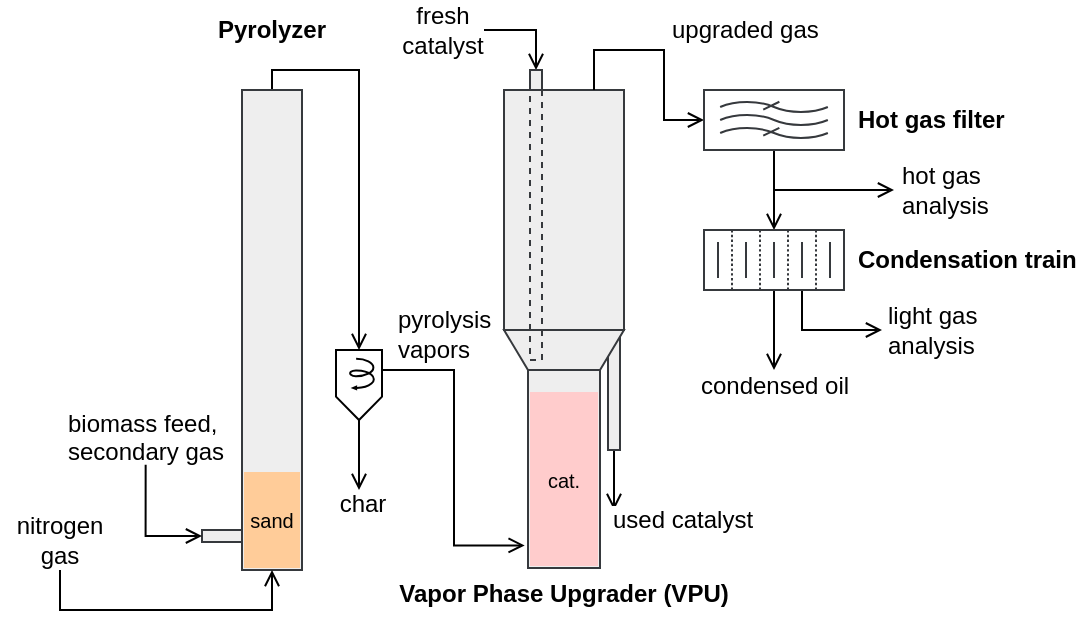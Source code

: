 <mxfile version="10.2.3" type="device"><diagram id="4ad51fd3-70ff-a4e5-f677-8db5c6e52edb" name="Page-1"><mxGraphModel dx="930" dy="676" grid="1" gridSize="10" guides="1" tooltips="1" connect="1" arrows="1" fold="1" page="1" pageScale="1" pageWidth="850" pageHeight="1100" background="#ffffff" math="0" shadow="0"><root><mxCell id="0"/><mxCell id="1" parent="0"/><mxCell id="42" style="edgeStyle=orthogonalEdgeStyle;rounded=0;html=1;startArrow=none;startFill=0;endArrow=open;endFill=0;jettySize=auto;orthogonalLoop=1;fontSize=12;" parent="1" source="9" edge="1"><mxGeometry relative="1" as="geometry"><mxPoint x="351" y="266" as="targetPoint"/></mxGeometry></mxCell><mxCell id="43" value="used catalyst&lt;br&gt;" style="text;html=1;resizable=0;points=[];align=center;verticalAlign=middle;labelBackgroundColor=#ffffff;fontSize=12;" parent="42" vertex="1" connectable="0"><mxGeometry x="0.996" relative="1" as="geometry"><mxPoint x="34" y="5" as="offset"/></mxGeometry></mxCell><mxCell id="9" value="" style="rounded=0;whiteSpace=wrap;html=1;fillColor=#eeeeee;strokeColor=#36393d;" parent="1" vertex="1"><mxGeometry x="348" y="176" width="6" height="60" as="geometry"/></mxCell><mxCell id="36" style="edgeStyle=orthogonalEdgeStyle;rounded=0;html=1;exitX=0.5;exitY=0;entryX=0.5;entryY=0;entryPerimeter=0;endArrow=open;endFill=0;jettySize=auto;orthogonalLoop=1;fontSize=12;" parent="1" source="2" target="5" edge="1"><mxGeometry relative="1" as="geometry"><Array as="points"><mxPoint x="180" y="46"/><mxPoint x="224" y="46"/></Array></mxGeometry></mxCell><mxCell id="2" value="" style="rounded=0;whiteSpace=wrap;html=1;fillColor=#eeeeee;strokeColor=#36393d;" parent="1" vertex="1"><mxGeometry x="165" y="56" width="30" height="240" as="geometry"/></mxCell><mxCell id="4" value="" style="rounded=0;whiteSpace=wrap;html=1;fillColor=#eeeeee;strokeColor=#36393d;" parent="1" vertex="1"><mxGeometry x="145" y="276" width="20" height="6" as="geometry"/></mxCell><mxCell id="33" style="edgeStyle=orthogonalEdgeStyle;rounded=0;html=1;endArrow=open;endFill=0;jettySize=auto;orthogonalLoop=1;fontSize=12;" parent="1" source="5" edge="1"><mxGeometry relative="1" as="geometry"><mxPoint x="223.5" y="256" as="targetPoint"/></mxGeometry></mxCell><mxCell id="34" value="char" style="text;html=1;resizable=0;points=[];align=center;verticalAlign=middle;labelBackgroundColor=#ffffff;fontSize=12;" parent="33" vertex="1" connectable="0"><mxGeometry x="1" y="1" relative="1" as="geometry"><mxPoint y="7" as="offset"/></mxGeometry></mxCell><mxCell id="47" style="edgeStyle=orthogonalEdgeStyle;rounded=0;html=1;entryX=-0.046;entryY=0.886;startArrow=none;startFill=0;endArrow=open;endFill=0;jettySize=auto;orthogonalLoop=1;fontSize=12;entryPerimeter=0;" parent="1" source="5" target="20" edge="1"><mxGeometry relative="1" as="geometry"><Array as="points"><mxPoint x="271" y="196"/><mxPoint x="271" y="284"/></Array></mxGeometry></mxCell><mxCell id="5" value="" style="shape=mxgraph.pid.separators.separator_(cyclone);html=1;align=center;verticalLabelPosition=bottom;verticalAlign=top;dashed=0;fillColor=none;strokeColor=#000000;" parent="1" vertex="1"><mxGeometry x="212" y="186" width="23" height="35" as="geometry"/></mxCell><mxCell id="6" value="" style="rounded=0;whiteSpace=wrap;html=1;fillColor=#eeeeee;strokeColor=#36393d;" parent="1" vertex="1"><mxGeometry x="296" y="56" width="60" height="120" as="geometry"/></mxCell><mxCell id="7" value="" style="shape=trapezoid;perimeter=trapezoidPerimeter;whiteSpace=wrap;html=1;flipV=1;fillColor=#eeeeee;strokeColor=#36393d;" parent="1" vertex="1"><mxGeometry x="296" y="176" width="60" height="20" as="geometry"/></mxCell><mxCell id="23" style="edgeStyle=orthogonalEdgeStyle;rounded=0;html=1;exitX=0.5;exitY=1;exitPerimeter=0;entryX=0.5;entryY=0;entryPerimeter=0;endArrow=open;endFill=0;jettySize=auto;orthogonalLoop=1;fontSize=10;" parent="1" source="10" target="11" edge="1"><mxGeometry relative="1" as="geometry"/></mxCell><mxCell id="49" style="edgeStyle=orthogonalEdgeStyle;rounded=0;html=1;startArrow=open;startFill=0;endArrow=none;endFill=0;jettySize=auto;orthogonalLoop=1;fontSize=12;entryX=0.75;entryY=0;" parent="1" source="10" target="6" edge="1"><mxGeometry relative="1" as="geometry"><mxPoint x="357" y="71" as="targetPoint"/></mxGeometry></mxCell><mxCell id="10" value="" style="verticalLabelPosition=bottom;shadow=0;dashed=0;align=center;fillColor=none;html=1;verticalAlign=top;strokeWidth=1;shape=mxgraph.electrical.abstract.filter;strokeColor=#36393d;" parent="1" vertex="1"><mxGeometry x="396" y="56" width="70" height="30" as="geometry"/></mxCell><mxCell id="24" style="edgeStyle=orthogonalEdgeStyle;rounded=0;html=1;endArrow=open;endFill=0;jettySize=auto;orthogonalLoop=1;fontSize=10;" parent="1" source="11" edge="1"><mxGeometry relative="1" as="geometry"><mxPoint x="431" y="196" as="targetPoint"/></mxGeometry></mxCell><mxCell id="25" value="condensed oil" style="text;html=1;resizable=0;points=[];align=center;verticalAlign=middle;labelBackgroundColor=#ffffff;fontSize=12;" parent="24" vertex="1" connectable="0"><mxGeometry x="0.983" y="2" relative="1" as="geometry"><mxPoint x="-2" y="8" as="offset"/></mxGeometry></mxCell><mxCell id="45" style="edgeStyle=orthogonalEdgeStyle;rounded=0;html=1;startArrow=none;startFill=0;endArrow=open;endFill=0;jettySize=auto;orthogonalLoop=1;fontSize=12;" parent="1" source="11" edge="1"><mxGeometry relative="1" as="geometry"><mxPoint x="485" y="176" as="targetPoint"/><Array as="points"><mxPoint x="445" y="176"/></Array></mxGeometry></mxCell><mxCell id="46" value="light gas&lt;br&gt;&lt;div style=&quot;text-align: left&quot;&gt;analysis&lt;/div&gt;" style="text;html=1;resizable=0;points=[];align=left;verticalAlign=middle;labelBackgroundColor=#ffffff;fontSize=12;" parent="45" vertex="1" connectable="0"><mxGeometry x="1" y="1" relative="1" as="geometry"><mxPoint x="1" y="1" as="offset"/></mxGeometry></mxCell><mxCell id="11" value="" style="verticalLabelPosition=bottom;align=center;dashed=0;html=1;verticalAlign=top;shape=mxgraph.pid.filters.press_filter;fillColor=none;strokeColor=#36393d;" parent="1" vertex="1"><mxGeometry x="396" y="126" width="70" height="30" as="geometry"/></mxCell><mxCell id="54" style="edgeStyle=orthogonalEdgeStyle;rounded=0;html=1;entryX=0;entryY=0.5;startArrow=none;startFill=0;endArrow=open;endFill=0;jettySize=auto;orthogonalLoop=1;fontSize=12;exitX=0.486;exitY=1.013;exitPerimeter=0;" parent="1" source="14" target="4" edge="1"><mxGeometry relative="1" as="geometry"/></mxCell><mxCell id="14" value="biomass feed,&lt;br&gt;secondary gas&lt;br&gt;" style="text;html=1;resizable=0;points=[];autosize=1;align=left;verticalAlign=top;spacingTop=-4;" parent="1" vertex="1"><mxGeometry x="76" y="213" width="84" height="30" as="geometry"/></mxCell><mxCell id="19" value="sand" style="rounded=0;whiteSpace=wrap;html=1;fontSize=10;align=center;fillColor=#FFCC99;strokeColor=none;" parent="1" vertex="1"><mxGeometry x="166" y="247" width="28" height="48" as="geometry"/></mxCell><mxCell id="20" value="" style="rounded=0;whiteSpace=wrap;html=1;fillColor=#eeeeee;fontSize=10;align=center;strokeColor=#36393d;" parent="1" vertex="1"><mxGeometry x="308" y="196" width="36" height="99" as="geometry"/></mxCell><mxCell id="21" value="cat." style="rounded=0;whiteSpace=wrap;html=1;fontSize=10;align=center;fillColor=#FFCCCC;strokeColor=none;horizontal=1;" parent="1" vertex="1"><mxGeometry x="309" y="207" width="34" height="87" as="geometry"/></mxCell><mxCell id="26" value="" style="endArrow=open;html=1;fontSize=12;endFill=0;" parent="1" edge="1"><mxGeometry width="50" height="50" relative="1" as="geometry"><mxPoint x="431" y="106" as="sourcePoint"/><mxPoint x="491" y="106" as="targetPoint"/></mxGeometry></mxCell><mxCell id="27" value="hot gas&lt;br&gt;analysis&lt;br&gt;" style="text;html=1;resizable=0;points=[];align=left;verticalAlign=middle;labelBackgroundColor=#ffffff;fontSize=12;" parent="26" vertex="1" connectable="0"><mxGeometry x="0.378" y="-1" relative="1" as="geometry"><mxPoint x="20" y="-1" as="offset"/></mxGeometry></mxCell><mxCell id="30" value="Condensation train&lt;br&gt;" style="text;html=1;strokeColor=none;fillColor=none;align=left;verticalAlign=middle;whiteSpace=wrap;rounded=0;fontSize=12;fontStyle=1" parent="1" vertex="1"><mxGeometry x="471" y="131" width="114" height="20" as="geometry"/></mxCell><mxCell id="31" value="Vapor Phase Upgrader (VPU)&lt;br&gt;" style="text;html=1;strokeColor=none;fillColor=none;align=center;verticalAlign=middle;whiteSpace=wrap;rounded=0;fontSize=12;fontStyle=1" parent="1" vertex="1"><mxGeometry x="242" y="298" width="168" height="20" as="geometry"/></mxCell><mxCell id="32" value="Pyrolyzer&lt;br&gt;" style="text;html=1;strokeColor=none;fillColor=none;align=center;verticalAlign=middle;whiteSpace=wrap;rounded=0;fontSize=12;fontStyle=1" parent="1" vertex="1"><mxGeometry x="145" y="16" width="70" height="20" as="geometry"/></mxCell><mxCell id="39" value="" style="rounded=0;whiteSpace=wrap;html=1;fillColor=none;strokeColor=#36393d;dashed=1;" parent="1" vertex="1"><mxGeometry x="309" y="56" width="6" height="135" as="geometry"/></mxCell><mxCell id="41" value="fresh&lt;br&gt;catalyst&lt;br&gt;" style="edgeStyle=orthogonalEdgeStyle;rounded=0;html=1;startArrow=open;startFill=0;endArrow=none;endFill=0;jettySize=auto;orthogonalLoop=1;fontSize=12;" parent="1" source="40" edge="1"><mxGeometry x="1" y="20" relative="1" as="geometry"><mxPoint x="285" y="26" as="targetPoint"/><Array as="points"><mxPoint x="312" y="26"/></Array><mxPoint x="-20" y="-20" as="offset"/></mxGeometry></mxCell><mxCell id="40" value="" style="rounded=0;whiteSpace=wrap;html=1;fillColor=#eeeeee;strokeColor=#36393d;" parent="1" vertex="1"><mxGeometry x="309" y="46" width="6" height="10" as="geometry"/></mxCell><mxCell id="44" value="Hot gas filter" style="text;html=1;strokeColor=none;fillColor=none;align=left;verticalAlign=middle;whiteSpace=wrap;rounded=0;dashed=1;fontSize=12;fontStyle=1" parent="1" vertex="1"><mxGeometry x="471" y="61" width="80" height="20" as="geometry"/></mxCell><mxCell id="48" value="pyrolysis&lt;br&gt;vapors&lt;br&gt;" style="text;html=1;strokeColor=none;fillColor=none;align=left;verticalAlign=middle;whiteSpace=wrap;rounded=0;dashed=1;fontSize=12;" parent="1" vertex="1"><mxGeometry x="241" y="168" width="40" height="20" as="geometry"/></mxCell><mxCell id="50" value="upgraded gas&lt;br&gt;" style="text;html=1;resizable=0;points=[];autosize=1;align=left;verticalAlign=top;spacingTop=-4;fontSize=12;" parent="1" vertex="1"><mxGeometry x="378" y="16" width="90" height="20" as="geometry"/></mxCell><mxCell id="53" style="edgeStyle=orthogonalEdgeStyle;rounded=0;html=1;startArrow=none;startFill=0;endArrow=open;endFill=0;jettySize=auto;orthogonalLoop=1;fontSize=12;entryX=0.5;entryY=1;" parent="1" target="2" edge="1"><mxGeometry relative="1" as="geometry"><mxPoint x="75" y="326" as="targetPoint"/><mxPoint x="74" y="296" as="sourcePoint"/><Array as="points"><mxPoint x="74" y="316"/><mxPoint x="180" y="316"/></Array></mxGeometry></mxCell><mxCell id="52" value="nitrogen&lt;br&gt;gas" style="text;html=1;strokeColor=none;fillColor=none;align=center;verticalAlign=middle;whiteSpace=wrap;rounded=0;dashed=1;fontSize=12;" parent="1" vertex="1"><mxGeometry x="44" y="271" width="60" height="20" as="geometry"/></mxCell></root></mxGraphModel></diagram></mxfile>
